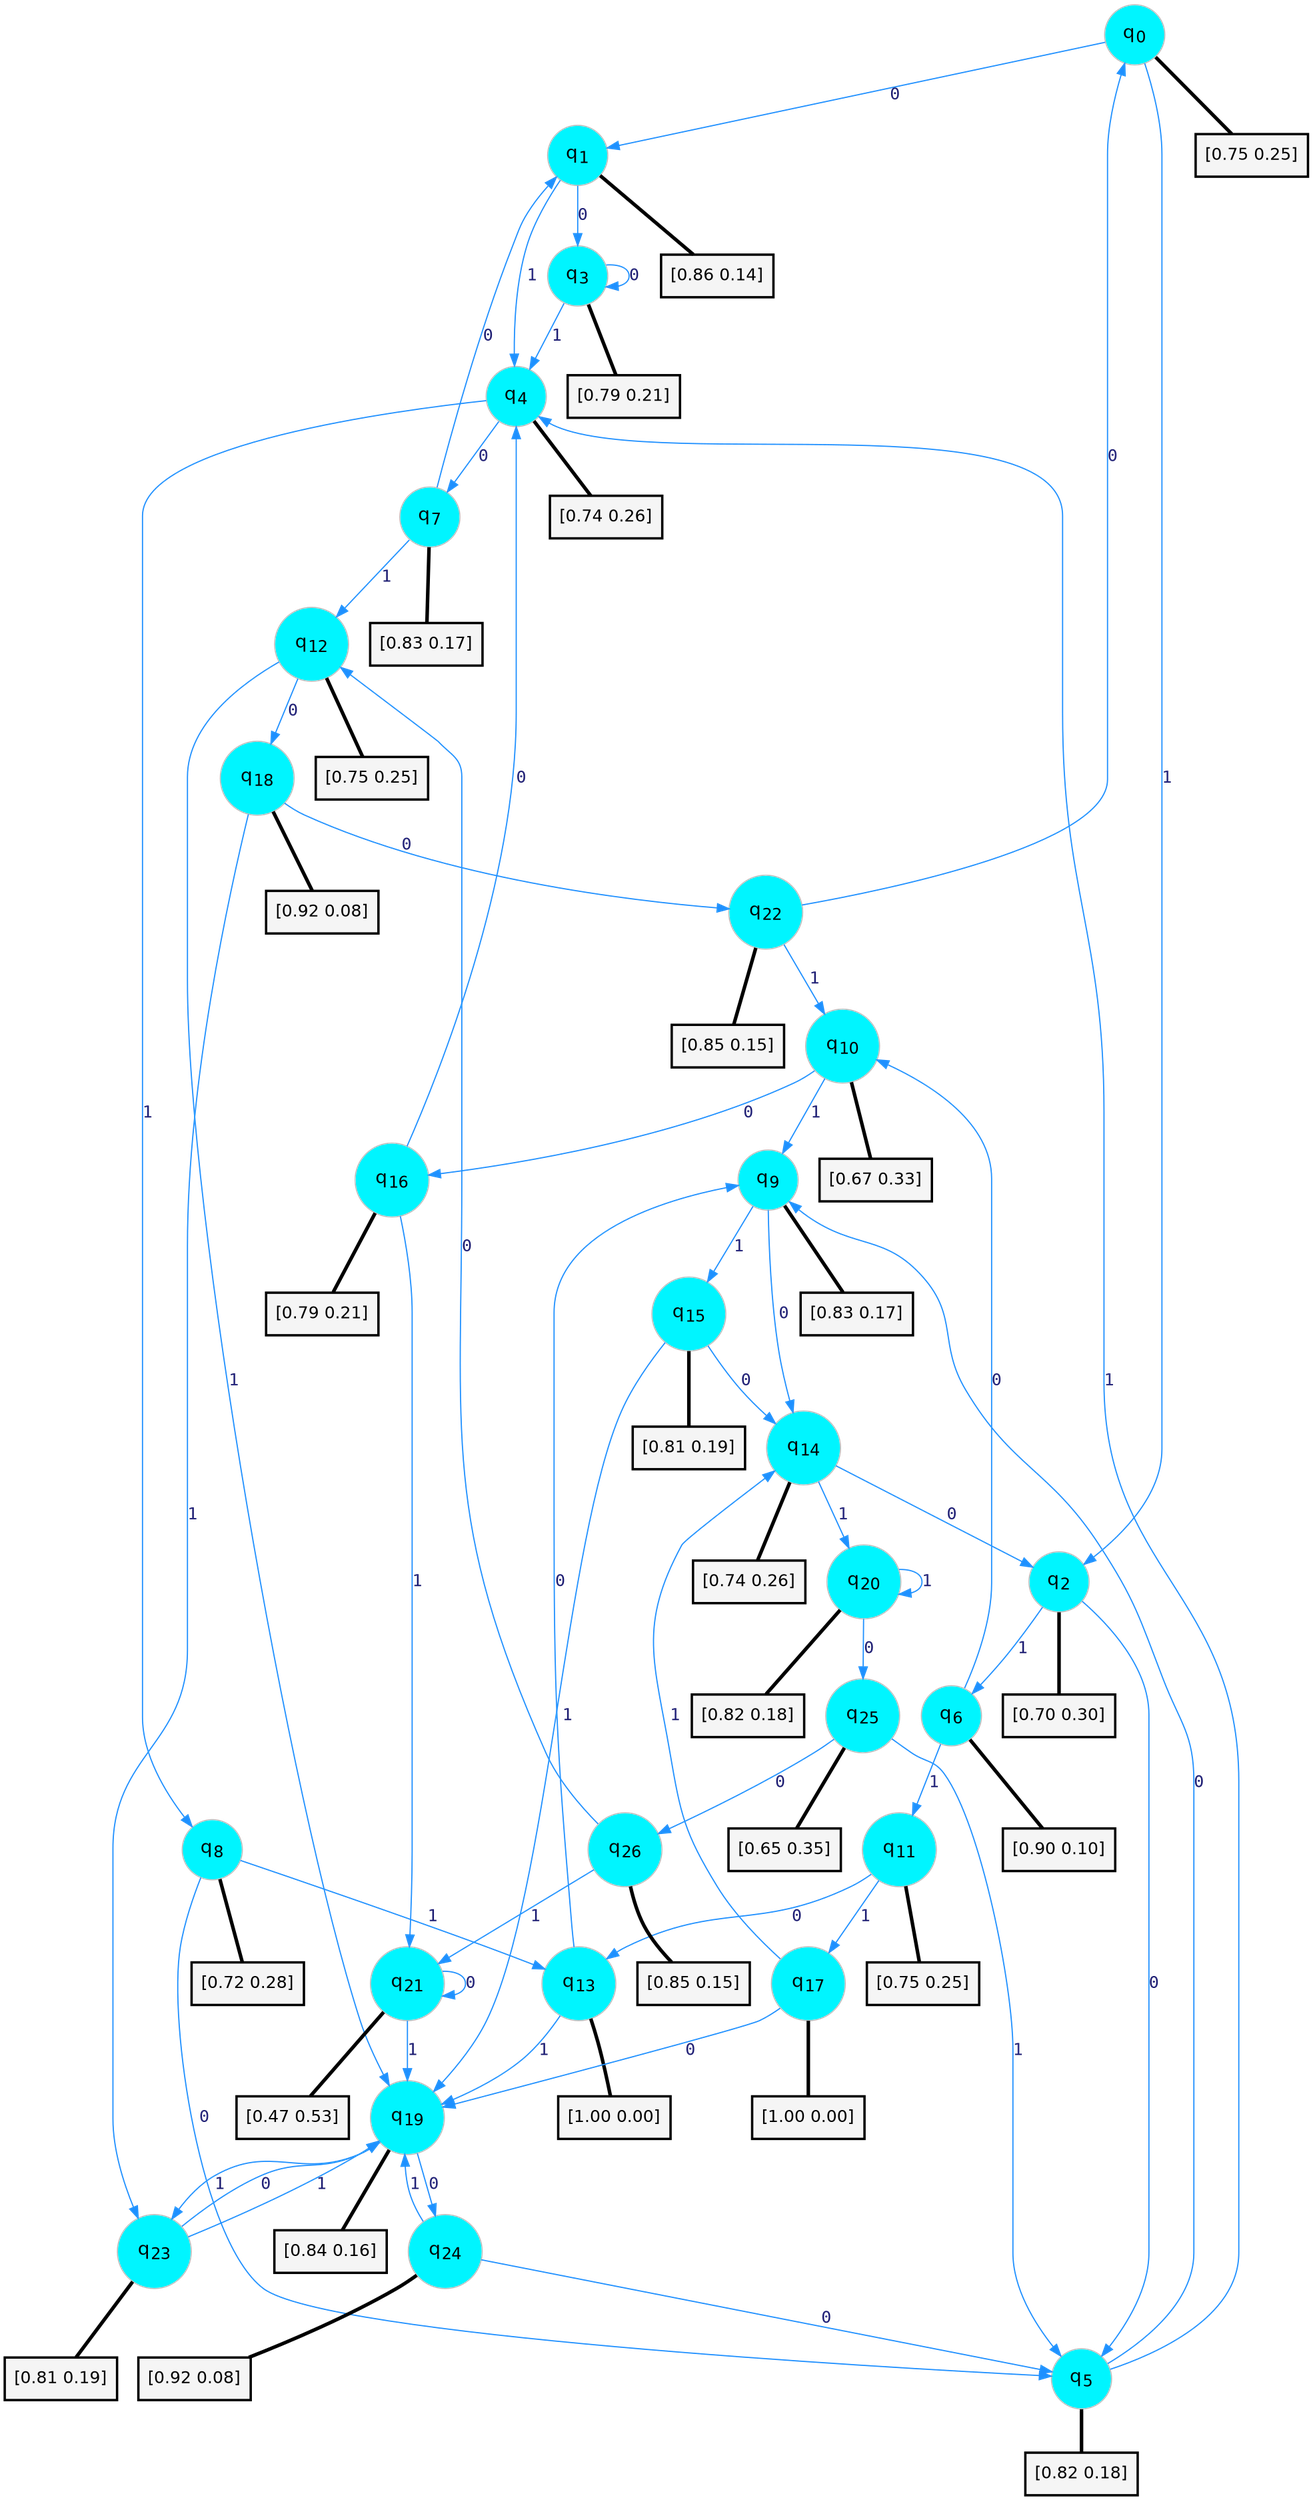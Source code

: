 digraph G {
graph [
bgcolor=transparent, dpi=300, rankdir=TD, size="40,25"];
node [
color=gray, fillcolor=turquoise1, fontcolor=black, fontname=Helvetica, fontsize=16, fontweight=bold, shape=circle, style=filled];
edge [
arrowsize=1, color=dodgerblue1, fontcolor=midnightblue, fontname=courier, fontweight=bold, penwidth=1, style=solid, weight=20];
0[label=<q<SUB>0</SUB>>];
1[label=<q<SUB>1</SUB>>];
2[label=<q<SUB>2</SUB>>];
3[label=<q<SUB>3</SUB>>];
4[label=<q<SUB>4</SUB>>];
5[label=<q<SUB>5</SUB>>];
6[label=<q<SUB>6</SUB>>];
7[label=<q<SUB>7</SUB>>];
8[label=<q<SUB>8</SUB>>];
9[label=<q<SUB>9</SUB>>];
10[label=<q<SUB>10</SUB>>];
11[label=<q<SUB>11</SUB>>];
12[label=<q<SUB>12</SUB>>];
13[label=<q<SUB>13</SUB>>];
14[label=<q<SUB>14</SUB>>];
15[label=<q<SUB>15</SUB>>];
16[label=<q<SUB>16</SUB>>];
17[label=<q<SUB>17</SUB>>];
18[label=<q<SUB>18</SUB>>];
19[label=<q<SUB>19</SUB>>];
20[label=<q<SUB>20</SUB>>];
21[label=<q<SUB>21</SUB>>];
22[label=<q<SUB>22</SUB>>];
23[label=<q<SUB>23</SUB>>];
24[label=<q<SUB>24</SUB>>];
25[label=<q<SUB>25</SUB>>];
26[label=<q<SUB>26</SUB>>];
27[label="[0.75 0.25]", shape=box,fontcolor=black, fontname=Helvetica, fontsize=14, penwidth=2, fillcolor=whitesmoke,color=black];
28[label="[0.86 0.14]", shape=box,fontcolor=black, fontname=Helvetica, fontsize=14, penwidth=2, fillcolor=whitesmoke,color=black];
29[label="[0.70 0.30]", shape=box,fontcolor=black, fontname=Helvetica, fontsize=14, penwidth=2, fillcolor=whitesmoke,color=black];
30[label="[0.79 0.21]", shape=box,fontcolor=black, fontname=Helvetica, fontsize=14, penwidth=2, fillcolor=whitesmoke,color=black];
31[label="[0.74 0.26]", shape=box,fontcolor=black, fontname=Helvetica, fontsize=14, penwidth=2, fillcolor=whitesmoke,color=black];
32[label="[0.82 0.18]", shape=box,fontcolor=black, fontname=Helvetica, fontsize=14, penwidth=2, fillcolor=whitesmoke,color=black];
33[label="[0.90 0.10]", shape=box,fontcolor=black, fontname=Helvetica, fontsize=14, penwidth=2, fillcolor=whitesmoke,color=black];
34[label="[0.83 0.17]", shape=box,fontcolor=black, fontname=Helvetica, fontsize=14, penwidth=2, fillcolor=whitesmoke,color=black];
35[label="[0.72 0.28]", shape=box,fontcolor=black, fontname=Helvetica, fontsize=14, penwidth=2, fillcolor=whitesmoke,color=black];
36[label="[0.83 0.17]", shape=box,fontcolor=black, fontname=Helvetica, fontsize=14, penwidth=2, fillcolor=whitesmoke,color=black];
37[label="[0.67 0.33]", shape=box,fontcolor=black, fontname=Helvetica, fontsize=14, penwidth=2, fillcolor=whitesmoke,color=black];
38[label="[0.75 0.25]", shape=box,fontcolor=black, fontname=Helvetica, fontsize=14, penwidth=2, fillcolor=whitesmoke,color=black];
39[label="[0.75 0.25]", shape=box,fontcolor=black, fontname=Helvetica, fontsize=14, penwidth=2, fillcolor=whitesmoke,color=black];
40[label="[1.00 0.00]", shape=box,fontcolor=black, fontname=Helvetica, fontsize=14, penwidth=2, fillcolor=whitesmoke,color=black];
41[label="[0.74 0.26]", shape=box,fontcolor=black, fontname=Helvetica, fontsize=14, penwidth=2, fillcolor=whitesmoke,color=black];
42[label="[0.81 0.19]", shape=box,fontcolor=black, fontname=Helvetica, fontsize=14, penwidth=2, fillcolor=whitesmoke,color=black];
43[label="[0.79 0.21]", shape=box,fontcolor=black, fontname=Helvetica, fontsize=14, penwidth=2, fillcolor=whitesmoke,color=black];
44[label="[1.00 0.00]", shape=box,fontcolor=black, fontname=Helvetica, fontsize=14, penwidth=2, fillcolor=whitesmoke,color=black];
45[label="[0.92 0.08]", shape=box,fontcolor=black, fontname=Helvetica, fontsize=14, penwidth=2, fillcolor=whitesmoke,color=black];
46[label="[0.84 0.16]", shape=box,fontcolor=black, fontname=Helvetica, fontsize=14, penwidth=2, fillcolor=whitesmoke,color=black];
47[label="[0.82 0.18]", shape=box,fontcolor=black, fontname=Helvetica, fontsize=14, penwidth=2, fillcolor=whitesmoke,color=black];
48[label="[0.47 0.53]", shape=box,fontcolor=black, fontname=Helvetica, fontsize=14, penwidth=2, fillcolor=whitesmoke,color=black];
49[label="[0.85 0.15]", shape=box,fontcolor=black, fontname=Helvetica, fontsize=14, penwidth=2, fillcolor=whitesmoke,color=black];
50[label="[0.81 0.19]", shape=box,fontcolor=black, fontname=Helvetica, fontsize=14, penwidth=2, fillcolor=whitesmoke,color=black];
51[label="[0.92 0.08]", shape=box,fontcolor=black, fontname=Helvetica, fontsize=14, penwidth=2, fillcolor=whitesmoke,color=black];
52[label="[0.65 0.35]", shape=box,fontcolor=black, fontname=Helvetica, fontsize=14, penwidth=2, fillcolor=whitesmoke,color=black];
53[label="[0.85 0.15]", shape=box,fontcolor=black, fontname=Helvetica, fontsize=14, penwidth=2, fillcolor=whitesmoke,color=black];
0->1 [label=0];
0->2 [label=1];
0->27 [arrowhead=none, penwidth=3,color=black];
1->3 [label=0];
1->4 [label=1];
1->28 [arrowhead=none, penwidth=3,color=black];
2->5 [label=0];
2->6 [label=1];
2->29 [arrowhead=none, penwidth=3,color=black];
3->3 [label=0];
3->4 [label=1];
3->30 [arrowhead=none, penwidth=3,color=black];
4->7 [label=0];
4->8 [label=1];
4->31 [arrowhead=none, penwidth=3,color=black];
5->9 [label=0];
5->4 [label=1];
5->32 [arrowhead=none, penwidth=3,color=black];
6->10 [label=0];
6->11 [label=1];
6->33 [arrowhead=none, penwidth=3,color=black];
7->1 [label=0];
7->12 [label=1];
7->34 [arrowhead=none, penwidth=3,color=black];
8->5 [label=0];
8->13 [label=1];
8->35 [arrowhead=none, penwidth=3,color=black];
9->14 [label=0];
9->15 [label=1];
9->36 [arrowhead=none, penwidth=3,color=black];
10->16 [label=0];
10->9 [label=1];
10->37 [arrowhead=none, penwidth=3,color=black];
11->13 [label=0];
11->17 [label=1];
11->38 [arrowhead=none, penwidth=3,color=black];
12->18 [label=0];
12->19 [label=1];
12->39 [arrowhead=none, penwidth=3,color=black];
13->9 [label=0];
13->19 [label=1];
13->40 [arrowhead=none, penwidth=3,color=black];
14->2 [label=0];
14->20 [label=1];
14->41 [arrowhead=none, penwidth=3,color=black];
15->14 [label=0];
15->19 [label=1];
15->42 [arrowhead=none, penwidth=3,color=black];
16->4 [label=0];
16->21 [label=1];
16->43 [arrowhead=none, penwidth=3,color=black];
17->19 [label=0];
17->14 [label=1];
17->44 [arrowhead=none, penwidth=3,color=black];
18->22 [label=0];
18->23 [label=1];
18->45 [arrowhead=none, penwidth=3,color=black];
19->24 [label=0];
19->23 [label=1];
19->46 [arrowhead=none, penwidth=3,color=black];
20->25 [label=0];
20->20 [label=1];
20->47 [arrowhead=none, penwidth=3,color=black];
21->21 [label=0];
21->19 [label=1];
21->48 [arrowhead=none, penwidth=3,color=black];
22->0 [label=0];
22->10 [label=1];
22->49 [arrowhead=none, penwidth=3,color=black];
23->19 [label=0];
23->19 [label=1];
23->50 [arrowhead=none, penwidth=3,color=black];
24->5 [label=0];
24->19 [label=1];
24->51 [arrowhead=none, penwidth=3,color=black];
25->26 [label=0];
25->5 [label=1];
25->52 [arrowhead=none, penwidth=3,color=black];
26->12 [label=0];
26->21 [label=1];
26->53 [arrowhead=none, penwidth=3,color=black];
}
